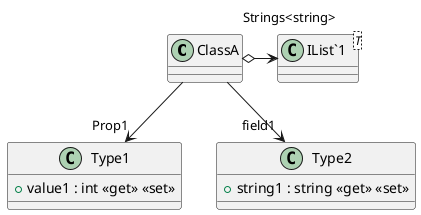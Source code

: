 @startuml
class ClassA {
}
class Type1 {
    + value1 : int <<get>> <<set>>
}
class Type2 {
    + string1 : string <<get>> <<set>>
}
class "IList`1"<T> {
}
ClassA o-> "Strings<string>" "IList`1"
ClassA --> "Prop1" Type1
ClassA --> "field1" Type2
@enduml
